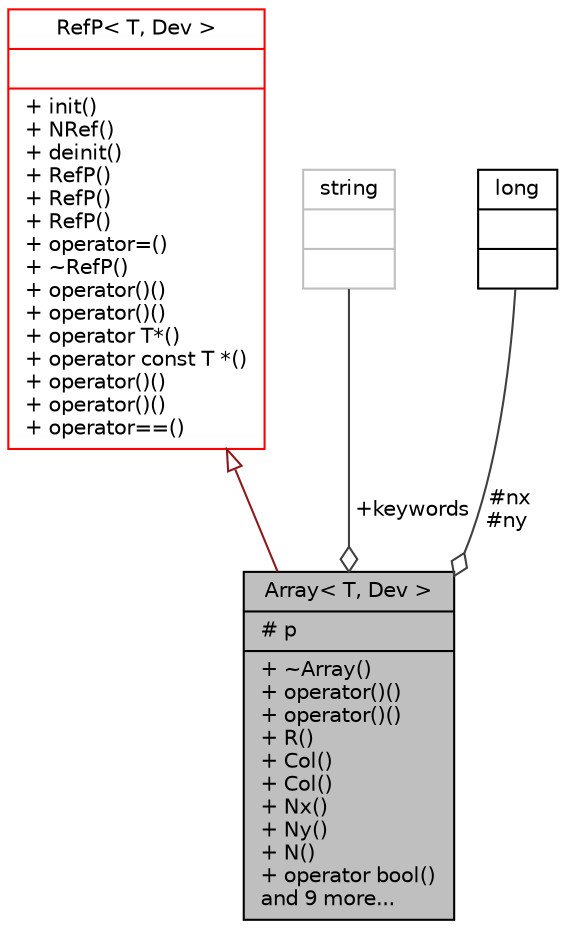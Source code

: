 digraph "Array&lt; T, Dev &gt;"
{
 // INTERACTIVE_SVG=YES
  bgcolor="transparent";
  edge [fontname="Helvetica",fontsize="10",labelfontname="Helvetica",labelfontsize="10"];
  node [fontname="Helvetica",fontsize="10",shape=record];
  Node71 [label="{Array\< T, Dev \>\n|# p\l|+ ~Array()\l+ operator()()\l+ operator()()\l+ R()\l+ Col()\l+ Col()\l+ Nx()\l+ Ny()\l+ N()\l+ operator bool()\land 9 more...\l}",height=0.2,width=0.4,color="black", fillcolor="grey75", style="filled", fontcolor="black"];
  Node72 -> Node71 [dir="back",color="firebrick4",fontsize="10",style="solid",arrowtail="onormal",fontname="Helvetica"];
  Node72 [label="{RefP\< T, Dev \>\n||+ init()\l+ NRef()\l+ deinit()\l+ RefP()\l+ RefP()\l+ RefP()\l+ operator=()\l+ ~RefP()\l+ operator()()\l+ operator()()\l+ operator T*()\l+ operator const T *()\l+ operator()()\l+ operator()()\l+ operator==()\l}",height=0.2,width=0.4,color="red",URL="$dd/db6/class_ref_p.html"];
  Node74 -> Node71 [color="grey25",fontsize="10",style="solid",label=" +keywords" ,arrowhead="odiamond",fontname="Helvetica"];
  Node74 [label="{string\n||}",height=0.2,width=0.4,color="grey75"];
  Node75 -> Node71 [color="grey25",fontsize="10",style="solid",label=" #nx\n#ny" ,arrowhead="odiamond",fontname="Helvetica"];
  Node75 [label="{long\n||}",height=0.2,width=0.4,color="black",URL="$d7/d63/classlong.html"];
}
